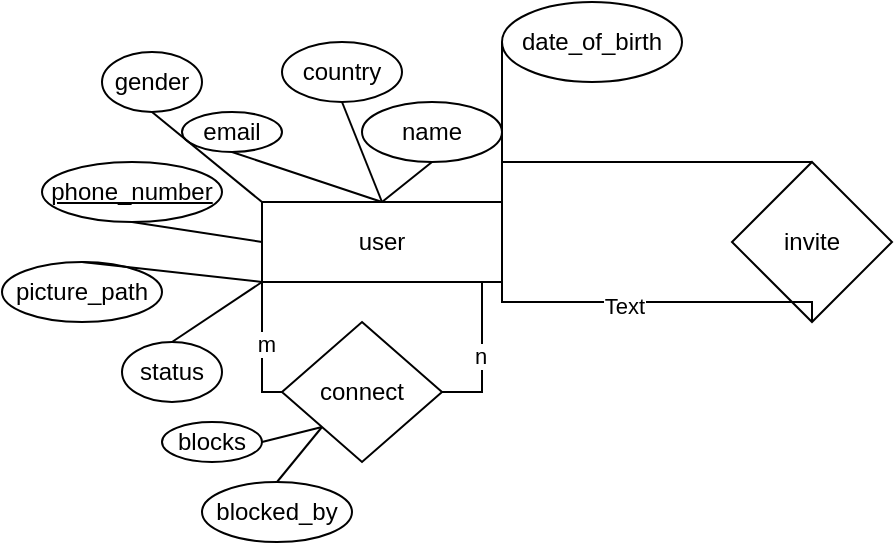 <mxfile version="16.5.1" type="device"><diagram id="R2lEEEUBdFMjLlhIrx00" name="Page-1"><mxGraphModel dx="1038" dy="649" grid="1" gridSize="10" guides="1" tooltips="1" connect="1" arrows="1" fold="1" page="1" pageScale="1" pageWidth="850" pageHeight="1100" math="0" shadow="0" extFonts="Permanent Marker^https://fonts.googleapis.com/css?family=Permanent+Marker"><root><mxCell id="0"/><mxCell id="1" parent="0"/><mxCell id="v-ovu4RXA6p5MYQtsaST-1" value="user" style="rounded=0;whiteSpace=wrap;html=1;" parent="1" vertex="1"><mxGeometry x="150" y="110" width="120" height="40" as="geometry"/></mxCell><mxCell id="v-ovu4RXA6p5MYQtsaST-2" value="&lt;u&gt;phone_number&lt;/u&gt;" style="ellipse;whiteSpace=wrap;html=1;" parent="1" vertex="1"><mxGeometry x="40" y="90" width="90" height="30" as="geometry"/></mxCell><mxCell id="v-ovu4RXA6p5MYQtsaST-3" value="email" style="ellipse;whiteSpace=wrap;html=1;" parent="1" vertex="1"><mxGeometry x="110" y="65" width="50" height="20" as="geometry"/></mxCell><mxCell id="v-ovu4RXA6p5MYQtsaST-4" value="date_of_birth" style="ellipse;whiteSpace=wrap;html=1;" parent="1" vertex="1"><mxGeometry x="270" y="10" width="90" height="40" as="geometry"/></mxCell><mxCell id="v-ovu4RXA6p5MYQtsaST-6" value="country" style="ellipse;whiteSpace=wrap;html=1;" parent="1" vertex="1"><mxGeometry x="160" y="30" width="60" height="30" as="geometry"/></mxCell><mxCell id="v-ovu4RXA6p5MYQtsaST-7" value="gender" style="ellipse;whiteSpace=wrap;html=1;" parent="1" vertex="1"><mxGeometry x="70" y="35" width="50" height="30" as="geometry"/></mxCell><mxCell id="v-ovu4RXA6p5MYQtsaST-8" value="picture_path" style="ellipse;whiteSpace=wrap;html=1;" parent="1" vertex="1"><mxGeometry x="20" y="140" width="80" height="30" as="geometry"/></mxCell><mxCell id="v-ovu4RXA6p5MYQtsaST-9" value="name" style="ellipse;whiteSpace=wrap;html=1;" parent="1" vertex="1"><mxGeometry x="200" y="60" width="70" height="30" as="geometry"/></mxCell><mxCell id="v-ovu4RXA6p5MYQtsaST-12" value="" style="endArrow=none;html=1;rounded=0;elbow=vertical;entryX=0.5;entryY=1;entryDx=0;entryDy=0;exitX=0.5;exitY=0;exitDx=0;exitDy=0;" parent="1" source="v-ovu4RXA6p5MYQtsaST-1" target="v-ovu4RXA6p5MYQtsaST-9" edge="1"><mxGeometry width="50" height="50" relative="1" as="geometry"><mxPoint x="130" y="30" as="sourcePoint"/><mxPoint x="180" y="-20" as="targetPoint"/></mxGeometry></mxCell><mxCell id="v-ovu4RXA6p5MYQtsaST-13" value="" style="endArrow=none;html=1;rounded=0;elbow=vertical;entryX=0.5;entryY=0;entryDx=0;entryDy=0;exitX=0.5;exitY=1;exitDx=0;exitDy=0;" parent="1" source="v-ovu4RXA6p5MYQtsaST-3" target="v-ovu4RXA6p5MYQtsaST-1" edge="1"><mxGeometry width="50" height="50" relative="1" as="geometry"><mxPoint x="30" y="70" as="sourcePoint"/><mxPoint x="80" y="20" as="targetPoint"/></mxGeometry></mxCell><mxCell id="v-ovu4RXA6p5MYQtsaST-14" value="" style="endArrow=none;html=1;rounded=0;elbow=vertical;entryX=0.5;entryY=1;entryDx=0;entryDy=0;exitX=0;exitY=0.5;exitDx=0;exitDy=0;" parent="1" source="v-ovu4RXA6p5MYQtsaST-1" target="v-ovu4RXA6p5MYQtsaST-2" edge="1"><mxGeometry width="50" height="50" relative="1" as="geometry"><mxPoint x="40" y="230" as="sourcePoint"/><mxPoint x="110" y="160" as="targetPoint"/></mxGeometry></mxCell><mxCell id="v-ovu4RXA6p5MYQtsaST-16" value="" style="endArrow=none;html=1;rounded=0;elbow=vertical;entryX=0;entryY=0.5;entryDx=0;entryDy=0;exitX=1;exitY=0.5;exitDx=0;exitDy=0;" parent="1" source="v-ovu4RXA6p5MYQtsaST-1" target="v-ovu4RXA6p5MYQtsaST-4" edge="1"><mxGeometry width="50" height="50" relative="1" as="geometry"><mxPoint x="230" y="280" as="sourcePoint"/><mxPoint x="280" y="230" as="targetPoint"/></mxGeometry></mxCell><mxCell id="v-ovu4RXA6p5MYQtsaST-19" value="" style="endArrow=none;html=1;rounded=0;elbow=vertical;entryX=0;entryY=1;entryDx=0;entryDy=0;exitX=0.5;exitY=0;exitDx=0;exitDy=0;" parent="1" source="v-ovu4RXA6p5MYQtsaST-8" target="v-ovu4RXA6p5MYQtsaST-1" edge="1"><mxGeometry width="50" height="50" relative="1" as="geometry"><mxPoint x="160" y="240" as="sourcePoint"/><mxPoint x="210" y="190" as="targetPoint"/></mxGeometry></mxCell><mxCell id="v-ovu4RXA6p5MYQtsaST-22" value="" style="endArrow=none;html=1;rounded=0;elbow=vertical;entryX=0.5;entryY=1;entryDx=0;entryDy=0;exitX=0.5;exitY=0;exitDx=0;exitDy=0;" parent="1" source="v-ovu4RXA6p5MYQtsaST-1" target="v-ovu4RXA6p5MYQtsaST-6" edge="1"><mxGeometry width="50" height="50" relative="1" as="geometry"><mxPoint x="10" y="50" as="sourcePoint"/><mxPoint x="60" as="targetPoint"/></mxGeometry></mxCell><mxCell id="v-ovu4RXA6p5MYQtsaST-23" value="" style="endArrow=none;html=1;rounded=0;elbow=vertical;entryX=0;entryY=0;entryDx=0;entryDy=0;exitX=0.5;exitY=1;exitDx=0;exitDy=0;" parent="1" source="v-ovu4RXA6p5MYQtsaST-7" target="v-ovu4RXA6p5MYQtsaST-1" edge="1"><mxGeometry width="50" height="50" relative="1" as="geometry"><mxPoint x="100" y="30" as="sourcePoint"/><mxPoint x="150" y="-20" as="targetPoint"/></mxGeometry></mxCell><mxCell id="v-ovu4RXA6p5MYQtsaST-25" style="edgeStyle=orthogonalEdgeStyle;rounded=0;orthogonalLoop=1;jettySize=auto;html=1;entryX=0.5;entryY=1;entryDx=0;entryDy=0;endArrow=none;endFill=0;elbow=vertical;exitX=1;exitY=0.5;exitDx=0;exitDy=0;" parent="1" source="v-ovu4RXA6p5MYQtsaST-24" target="v-ovu4RXA6p5MYQtsaST-1" edge="1"><mxGeometry relative="1" as="geometry"/></mxCell><mxCell id="v-ovu4RXA6p5MYQtsaST-28" value="n" style="edgeLabel;html=1;align=center;verticalAlign=middle;resizable=0;points=[];" parent="v-ovu4RXA6p5MYQtsaST-25" vertex="1" connectable="0"><mxGeometry x="-0.389" y="1" relative="1" as="geometry"><mxPoint as="offset"/></mxGeometry></mxCell><mxCell id="v-ovu4RXA6p5MYQtsaST-26" style="edgeStyle=orthogonalEdgeStyle;rounded=0;orthogonalLoop=1;jettySize=auto;html=1;entryX=0;entryY=0.5;entryDx=0;entryDy=0;endArrow=none;endFill=0;elbow=vertical;exitX=0;exitY=0.5;exitDx=0;exitDy=0;" parent="1" source="v-ovu4RXA6p5MYQtsaST-24" target="v-ovu4RXA6p5MYQtsaST-1" edge="1"><mxGeometry relative="1" as="geometry"><Array as="points"><mxPoint x="150" y="205"/></Array></mxGeometry></mxCell><mxCell id="v-ovu4RXA6p5MYQtsaST-27" value="m" style="edgeLabel;html=1;align=center;verticalAlign=middle;resizable=0;points=[];" parent="v-ovu4RXA6p5MYQtsaST-26" vertex="1" connectable="0"><mxGeometry x="-0.196" y="-2" relative="1" as="geometry"><mxPoint as="offset"/></mxGeometry></mxCell><mxCell id="v-ovu4RXA6p5MYQtsaST-24" value="connect" style="rhombus;whiteSpace=wrap;html=1;" parent="1" vertex="1"><mxGeometry x="160" y="170" width="80" height="70" as="geometry"/></mxCell><mxCell id="v-ovu4RXA6p5MYQtsaST-29" value="" style="endArrow=none;html=1;rounded=0;elbow=vertical;entryX=0;entryY=1;entryDx=0;entryDy=0;exitX=1;exitY=0.5;exitDx=0;exitDy=0;" parent="1" source="v-ovu4RXA6p5MYQtsaST-31" target="v-ovu4RXA6p5MYQtsaST-24" edge="1"><mxGeometry width="50" height="50" relative="1" as="geometry"><mxPoint x="144.142" y="225.858" as="sourcePoint"/><mxPoint x="150" y="270" as="targetPoint"/></mxGeometry></mxCell><mxCell id="v-ovu4RXA6p5MYQtsaST-31" value="blocks" style="ellipse;whiteSpace=wrap;html=1;" parent="1" vertex="1"><mxGeometry x="100" y="220" width="50" height="20" as="geometry"/></mxCell><mxCell id="v-ovu4RXA6p5MYQtsaST-32" value="blocked_by" style="ellipse;whiteSpace=wrap;html=1;" parent="1" vertex="1"><mxGeometry x="120" y="250" width="75" height="30" as="geometry"/></mxCell><mxCell id="v-ovu4RXA6p5MYQtsaST-33" value="" style="endArrow=none;html=1;rounded=0;elbow=vertical;entryX=0;entryY=1;entryDx=0;entryDy=0;exitX=0.5;exitY=0;exitDx=0;exitDy=0;" parent="1" source="v-ovu4RXA6p5MYQtsaST-32" target="v-ovu4RXA6p5MYQtsaST-24" edge="1"><mxGeometry width="50" height="50" relative="1" as="geometry"><mxPoint x="40" y="310" as="sourcePoint"/><mxPoint x="90" y="260" as="targetPoint"/></mxGeometry></mxCell><mxCell id="v-ovu4RXA6p5MYQtsaST-34" value="status" style="ellipse;whiteSpace=wrap;html=1;" parent="1" vertex="1"><mxGeometry x="80" y="180" width="50" height="30" as="geometry"/></mxCell><mxCell id="v-ovu4RXA6p5MYQtsaST-35" value="" style="endArrow=none;html=1;rounded=0;elbow=vertical;entryX=0;entryY=1;entryDx=0;entryDy=0;exitX=0.5;exitY=0;exitDx=0;exitDy=0;" parent="1" source="v-ovu4RXA6p5MYQtsaST-34" target="v-ovu4RXA6p5MYQtsaST-1" edge="1"><mxGeometry width="50" height="50" relative="1" as="geometry"><mxPoint x="250" y="350" as="sourcePoint"/><mxPoint x="300" y="300" as="targetPoint"/></mxGeometry></mxCell><mxCell id="v-ovu4RXA6p5MYQtsaST-41" style="edgeStyle=orthogonalEdgeStyle;rounded=0;orthogonalLoop=1;jettySize=auto;html=1;endArrow=none;endFill=0;elbow=vertical;exitX=0.5;exitY=0;exitDx=0;exitDy=0;entryX=1;entryY=0;entryDx=0;entryDy=0;" parent="1" source="v-ovu4RXA6p5MYQtsaST-39" target="v-ovu4RXA6p5MYQtsaST-1" edge="1"><mxGeometry relative="1" as="geometry"><mxPoint x="370" y="130" as="sourcePoint"/><mxPoint x="300" y="110" as="targetPoint"/><Array as="points"><mxPoint x="270" y="90"/></Array></mxGeometry></mxCell><mxCell id="v-ovu4RXA6p5MYQtsaST-39" value="invite" style="rhombus;whiteSpace=wrap;html=1;" parent="1" vertex="1"><mxGeometry x="385" y="90" width="80" height="80" as="geometry"/></mxCell><mxCell id="v-ovu4RXA6p5MYQtsaST-45" value="" style="endArrow=none;html=1;rounded=0;elbow=vertical;entryX=0.5;entryY=1;entryDx=0;entryDy=0;exitX=1;exitY=1;exitDx=0;exitDy=0;edgeStyle=orthogonalEdgeStyle;" parent="1" source="v-ovu4RXA6p5MYQtsaST-1" target="v-ovu4RXA6p5MYQtsaST-39" edge="1"><mxGeometry width="50" height="50" relative="1" as="geometry"><mxPoint x="400" y="280" as="sourcePoint"/><mxPoint x="450" y="230" as="targetPoint"/></mxGeometry></mxCell><mxCell id="3UZIZTp2eFCsQqP541BS-1" value="Text" style="edgeLabel;html=1;align=center;verticalAlign=middle;resizable=0;points=[];" vertex="1" connectable="0" parent="v-ovu4RXA6p5MYQtsaST-45"><mxGeometry x="-0.191" y="-2" relative="1" as="geometry"><mxPoint as="offset"/></mxGeometry></mxCell></root></mxGraphModel></diagram></mxfile>